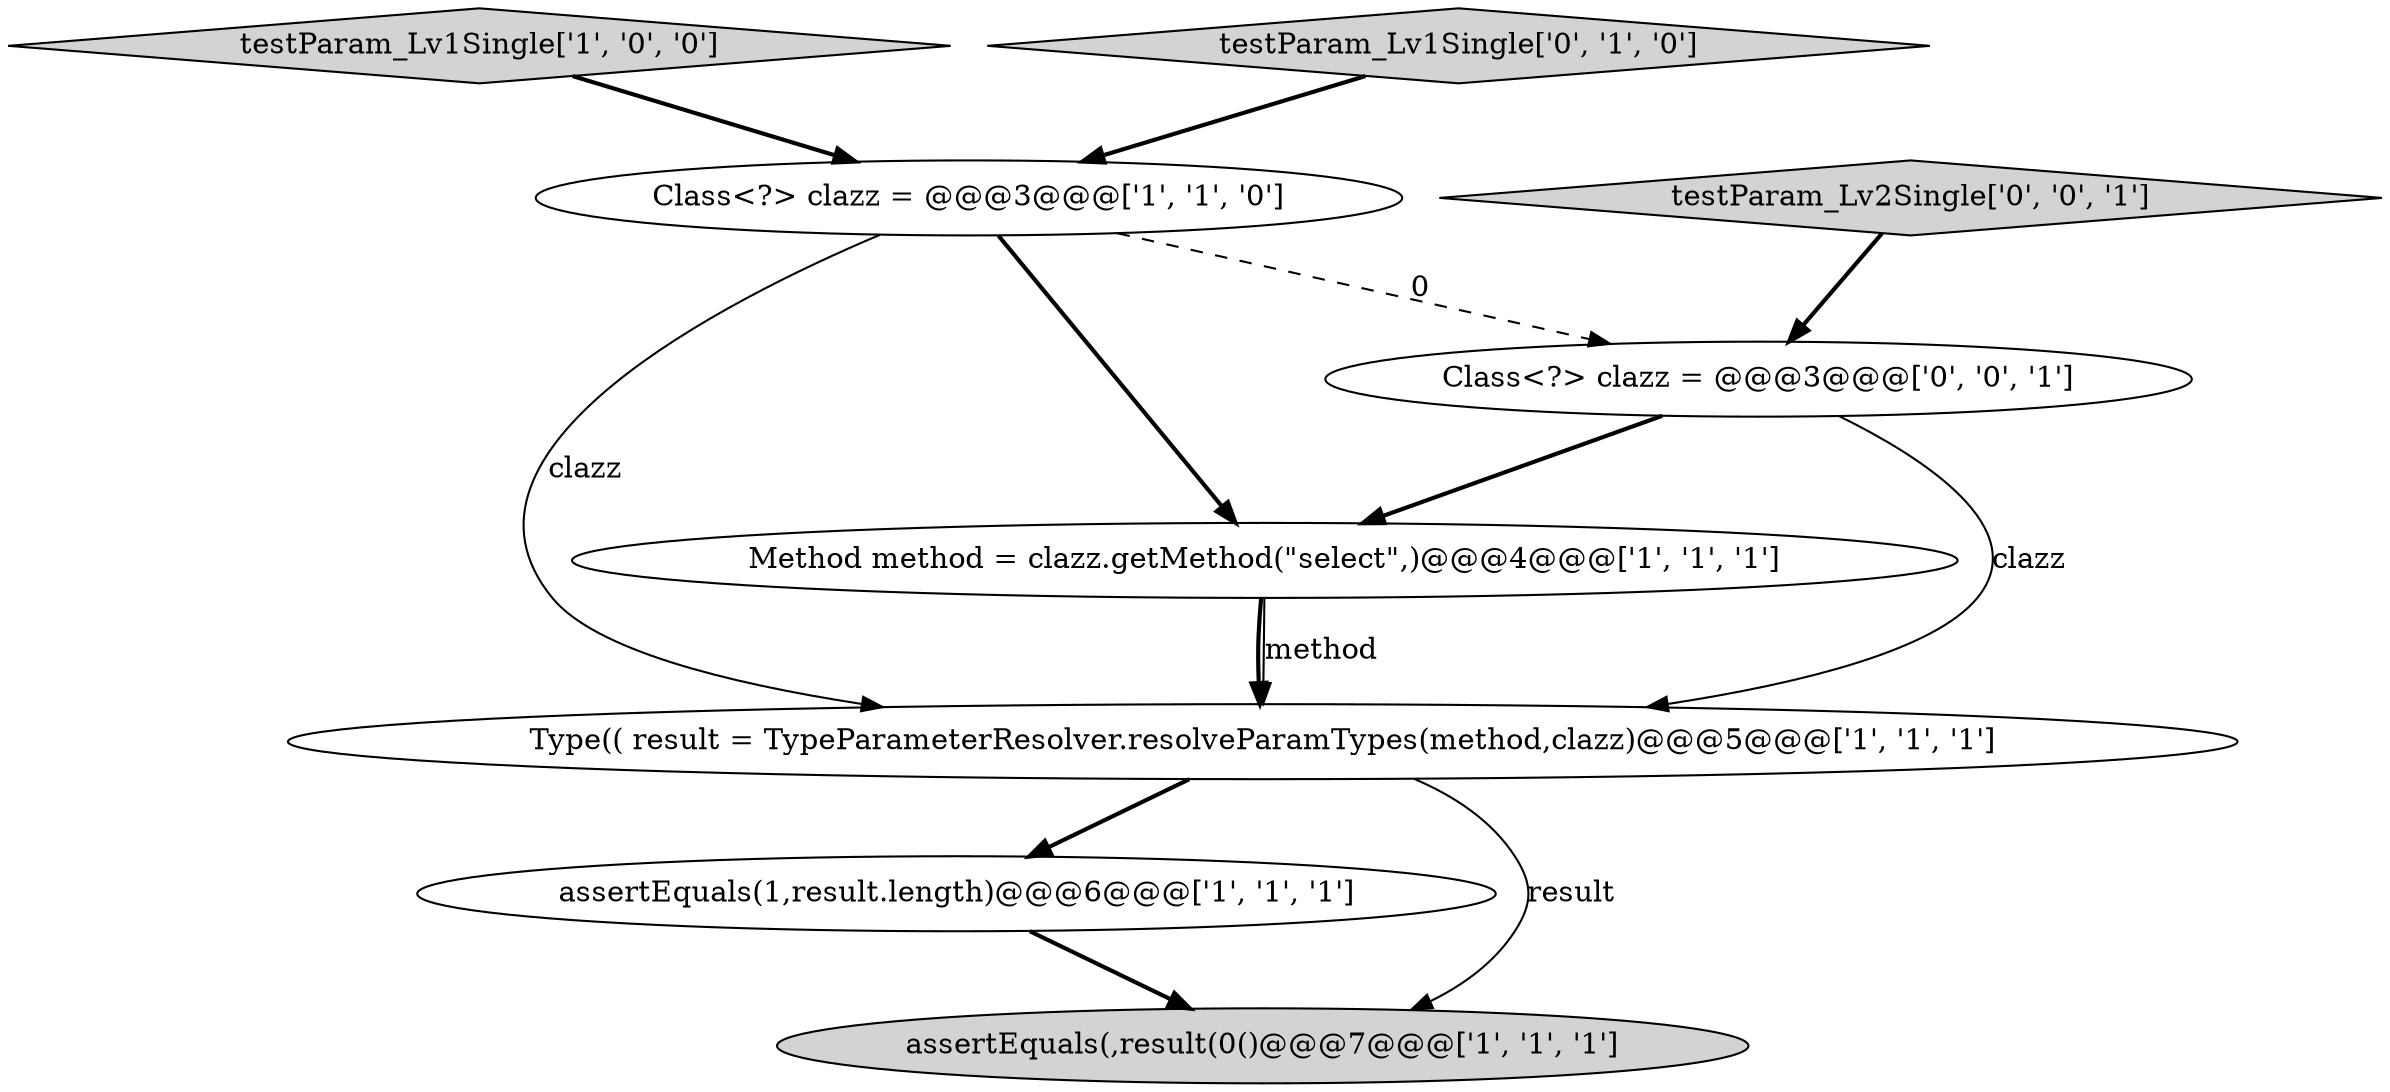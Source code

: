 digraph {
5 [style = filled, label = "testParam_Lv1Single['1', '0', '0']", fillcolor = lightgray, shape = diamond image = "AAA0AAABBB1BBB"];
3 [style = filled, label = "Class<?> clazz = @@@3@@@['1', '1', '0']", fillcolor = white, shape = ellipse image = "AAA0AAABBB1BBB"];
0 [style = filled, label = "Method method = clazz.getMethod(\"select\",)@@@4@@@['1', '1', '1']", fillcolor = white, shape = ellipse image = "AAA0AAABBB1BBB"];
1 [style = filled, label = "assertEquals(,result(0()@@@7@@@['1', '1', '1']", fillcolor = lightgray, shape = ellipse image = "AAA0AAABBB1BBB"];
7 [style = filled, label = "Class<?> clazz = @@@3@@@['0', '0', '1']", fillcolor = white, shape = ellipse image = "AAA0AAABBB3BBB"];
4 [style = filled, label = "assertEquals(1,result.length)@@@6@@@['1', '1', '1']", fillcolor = white, shape = ellipse image = "AAA0AAABBB1BBB"];
8 [style = filled, label = "testParam_Lv2Single['0', '0', '1']", fillcolor = lightgray, shape = diamond image = "AAA0AAABBB3BBB"];
6 [style = filled, label = "testParam_Lv1Single['0', '1', '0']", fillcolor = lightgray, shape = diamond image = "AAA0AAABBB2BBB"];
2 [style = filled, label = "Type(( result = TypeParameterResolver.resolveParamTypes(method,clazz)@@@5@@@['1', '1', '1']", fillcolor = white, shape = ellipse image = "AAA0AAABBB1BBB"];
5->3 [style = bold, label=""];
6->3 [style = bold, label=""];
4->1 [style = bold, label=""];
7->0 [style = bold, label=""];
3->2 [style = solid, label="clazz"];
2->1 [style = solid, label="result"];
2->4 [style = bold, label=""];
3->7 [style = dashed, label="0"];
7->2 [style = solid, label="clazz"];
3->0 [style = bold, label=""];
8->7 [style = bold, label=""];
0->2 [style = bold, label=""];
0->2 [style = solid, label="method"];
}
